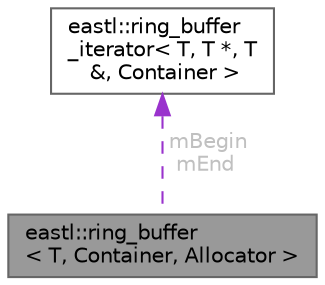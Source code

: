 digraph "eastl::ring_buffer&lt; T, Container, Allocator &gt;"
{
 // LATEX_PDF_SIZE
  bgcolor="transparent";
  edge [fontname=Helvetica,fontsize=10,labelfontname=Helvetica,labelfontsize=10];
  node [fontname=Helvetica,fontsize=10,shape=box,height=0.2,width=0.4];
  Node1 [id="Node000001",label="eastl::ring_buffer\l\< T, Container, Allocator \>",height=0.2,width=0.4,color="gray40", fillcolor="grey60", style="filled", fontcolor="black",tooltip=" "];
  Node2 -> Node1 [id="edge2_Node000001_Node000002",dir="back",color="darkorchid3",style="dashed",tooltip=" ",label=" mBegin\nmEnd",fontcolor="grey" ];
  Node2 [id="Node000002",label="eastl::ring_buffer\l_iterator\< T, T *, T\l &, Container \>",height=0.2,width=0.4,color="gray40", fillcolor="white", style="filled",URL="$structeastl_1_1ring__buffer__iterator.html",tooltip=" "];
}
